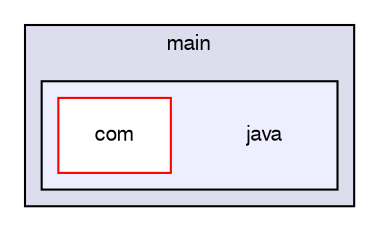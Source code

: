 digraph "C:/Users/I7/IdeaProjects/qrt-interface-sw/src/main/java" {
  bgcolor=transparent;
  compound=true
  node [ fontsize="10", fontname="FreeSans"];
  edge [ labelfontsize="10", labelfontname="FreeSans"];
  subgraph clusterdir_e3ec96ee45518b2294b0b8484ddb1b29 {
    graph [ bgcolor="#ddddee", pencolor="black", label="main" fontname="FreeSans", fontsize="10", URL="dir_e3ec96ee45518b2294b0b8484ddb1b29.html"]
  subgraph clusterdir_b6981248969007109617684d93f97ef5 {
    graph [ bgcolor="#eeeeff", pencolor="black", label="" URL="dir_b6981248969007109617684d93f97ef5.html"];
    dir_b6981248969007109617684d93f97ef5 [shape=plaintext label="java"];
    dir_7e4683e6625eff022cd1de01b40b6a1b [shape=box label="com" color="red" fillcolor="white" style="filled" URL="dir_7e4683e6625eff022cd1de01b40b6a1b.html"];
  }
  }
}
